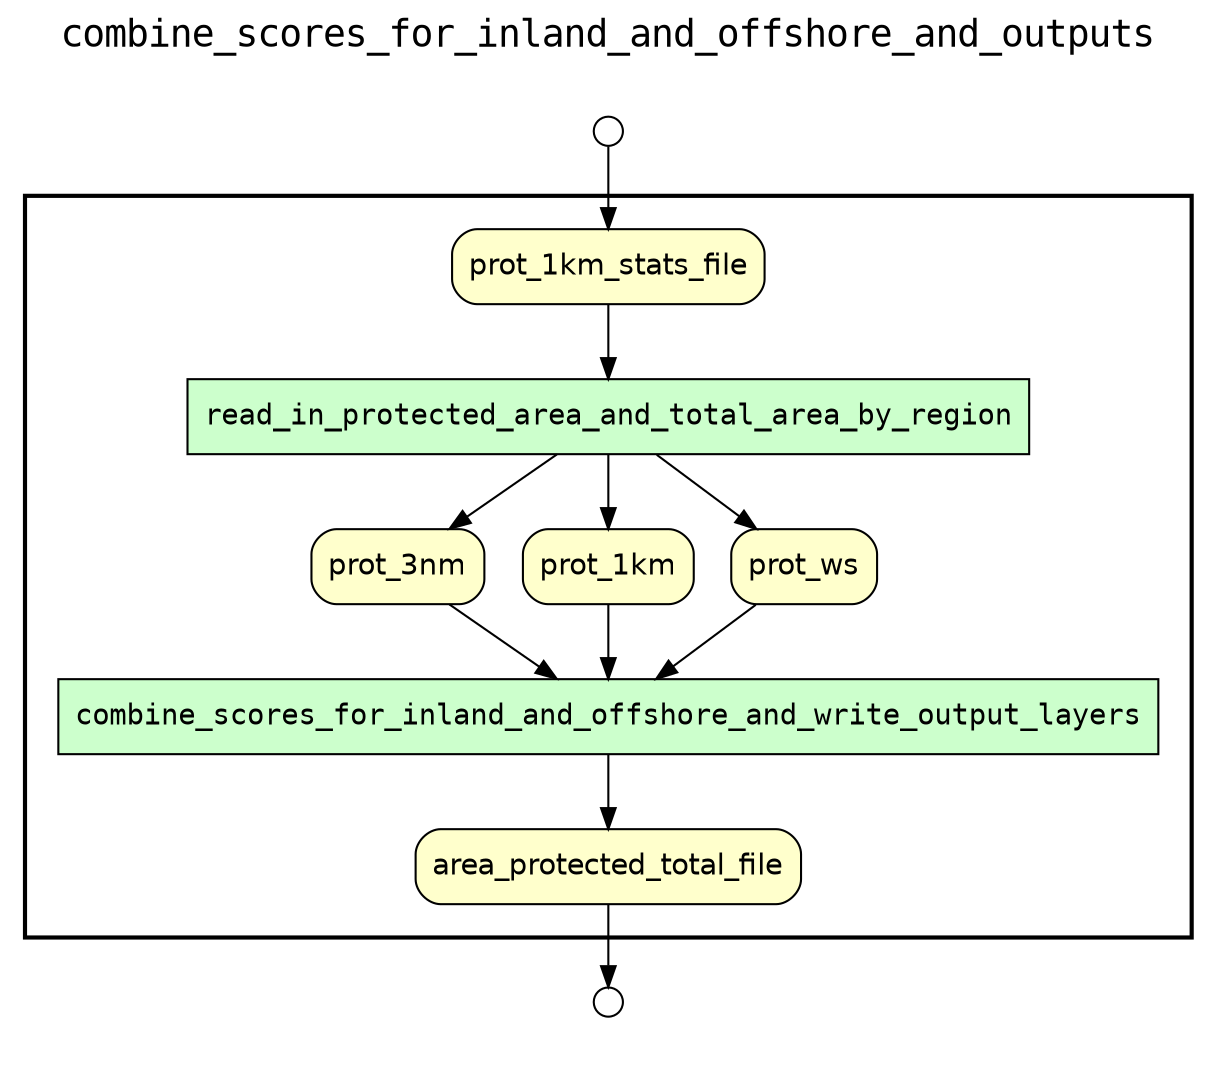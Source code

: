 
digraph yw_data_view {
rankdir=TB
fontname=Courier; fontsize=18; labelloc=t
label="combine_scores_for_inland_and_offshore_and_outputs"
subgraph cluster_workflow { label=""; color=black; penwidth=2
subgraph cluster_workflow_inner { label=""; color=white
node[shape=box style="filled" fillcolor="#CCFFCC" peripheries=1 fontname=Courier]
combine_scores_for_inland_and_offshore_and_write_output_layers
read_in_protected_area_and_total_area_by_region
node[shape=box style="filled" fillcolor="#CCFFCC" peripheries=1 fontname=Courier]
node[shape=box style="rounded,filled" fillcolor="#FFFFCC" peripheries=1 fontname=Helvetica]
prot_1km_stats_file
prot_3nm
prot_1km
prot_ws
area_protected_total_file
node[shape=box style="rounded,filled" fillcolor="#FFFFFF" peripheries=1 fontname=Helvetica]
}}
subgraph cluster_inflows { label=""; color=white; penwidth=2
subgraph cluster_inflows_inner { label=""; color=white
node[shape=circle fillcolor="#FFFFFF" peripheries=1 width=0.2]
prot_1km_stats_file_inflow [label=""]
}}
subgraph cluster_outflows { label=""; color=white; penwidth=2
subgraph cluster_outflows_inner { label=""; color=white
node[shape=circle fillcolor="#FFFFFF" peripheries=1 width=0.2]
area_protected_total_file_outflow [label=""]
}}
combine_scores_for_inland_and_offshore_and_write_output_layers -> area_protected_total_file
read_in_protected_area_and_total_area_by_region -> prot_ws
read_in_protected_area_and_total_area_by_region -> prot_1km
read_in_protected_area_and_total_area_by_region -> prot_3nm
prot_1km_stats_file -> read_in_protected_area_and_total_area_by_region
prot_3nm -> combine_scores_for_inland_and_offshore_and_write_output_layers
prot_1km -> combine_scores_for_inland_and_offshore_and_write_output_layers
prot_ws -> combine_scores_for_inland_and_offshore_and_write_output_layers
prot_1km_stats_file_inflow -> prot_1km_stats_file
area_protected_total_file -> area_protected_total_file_outflow
}

